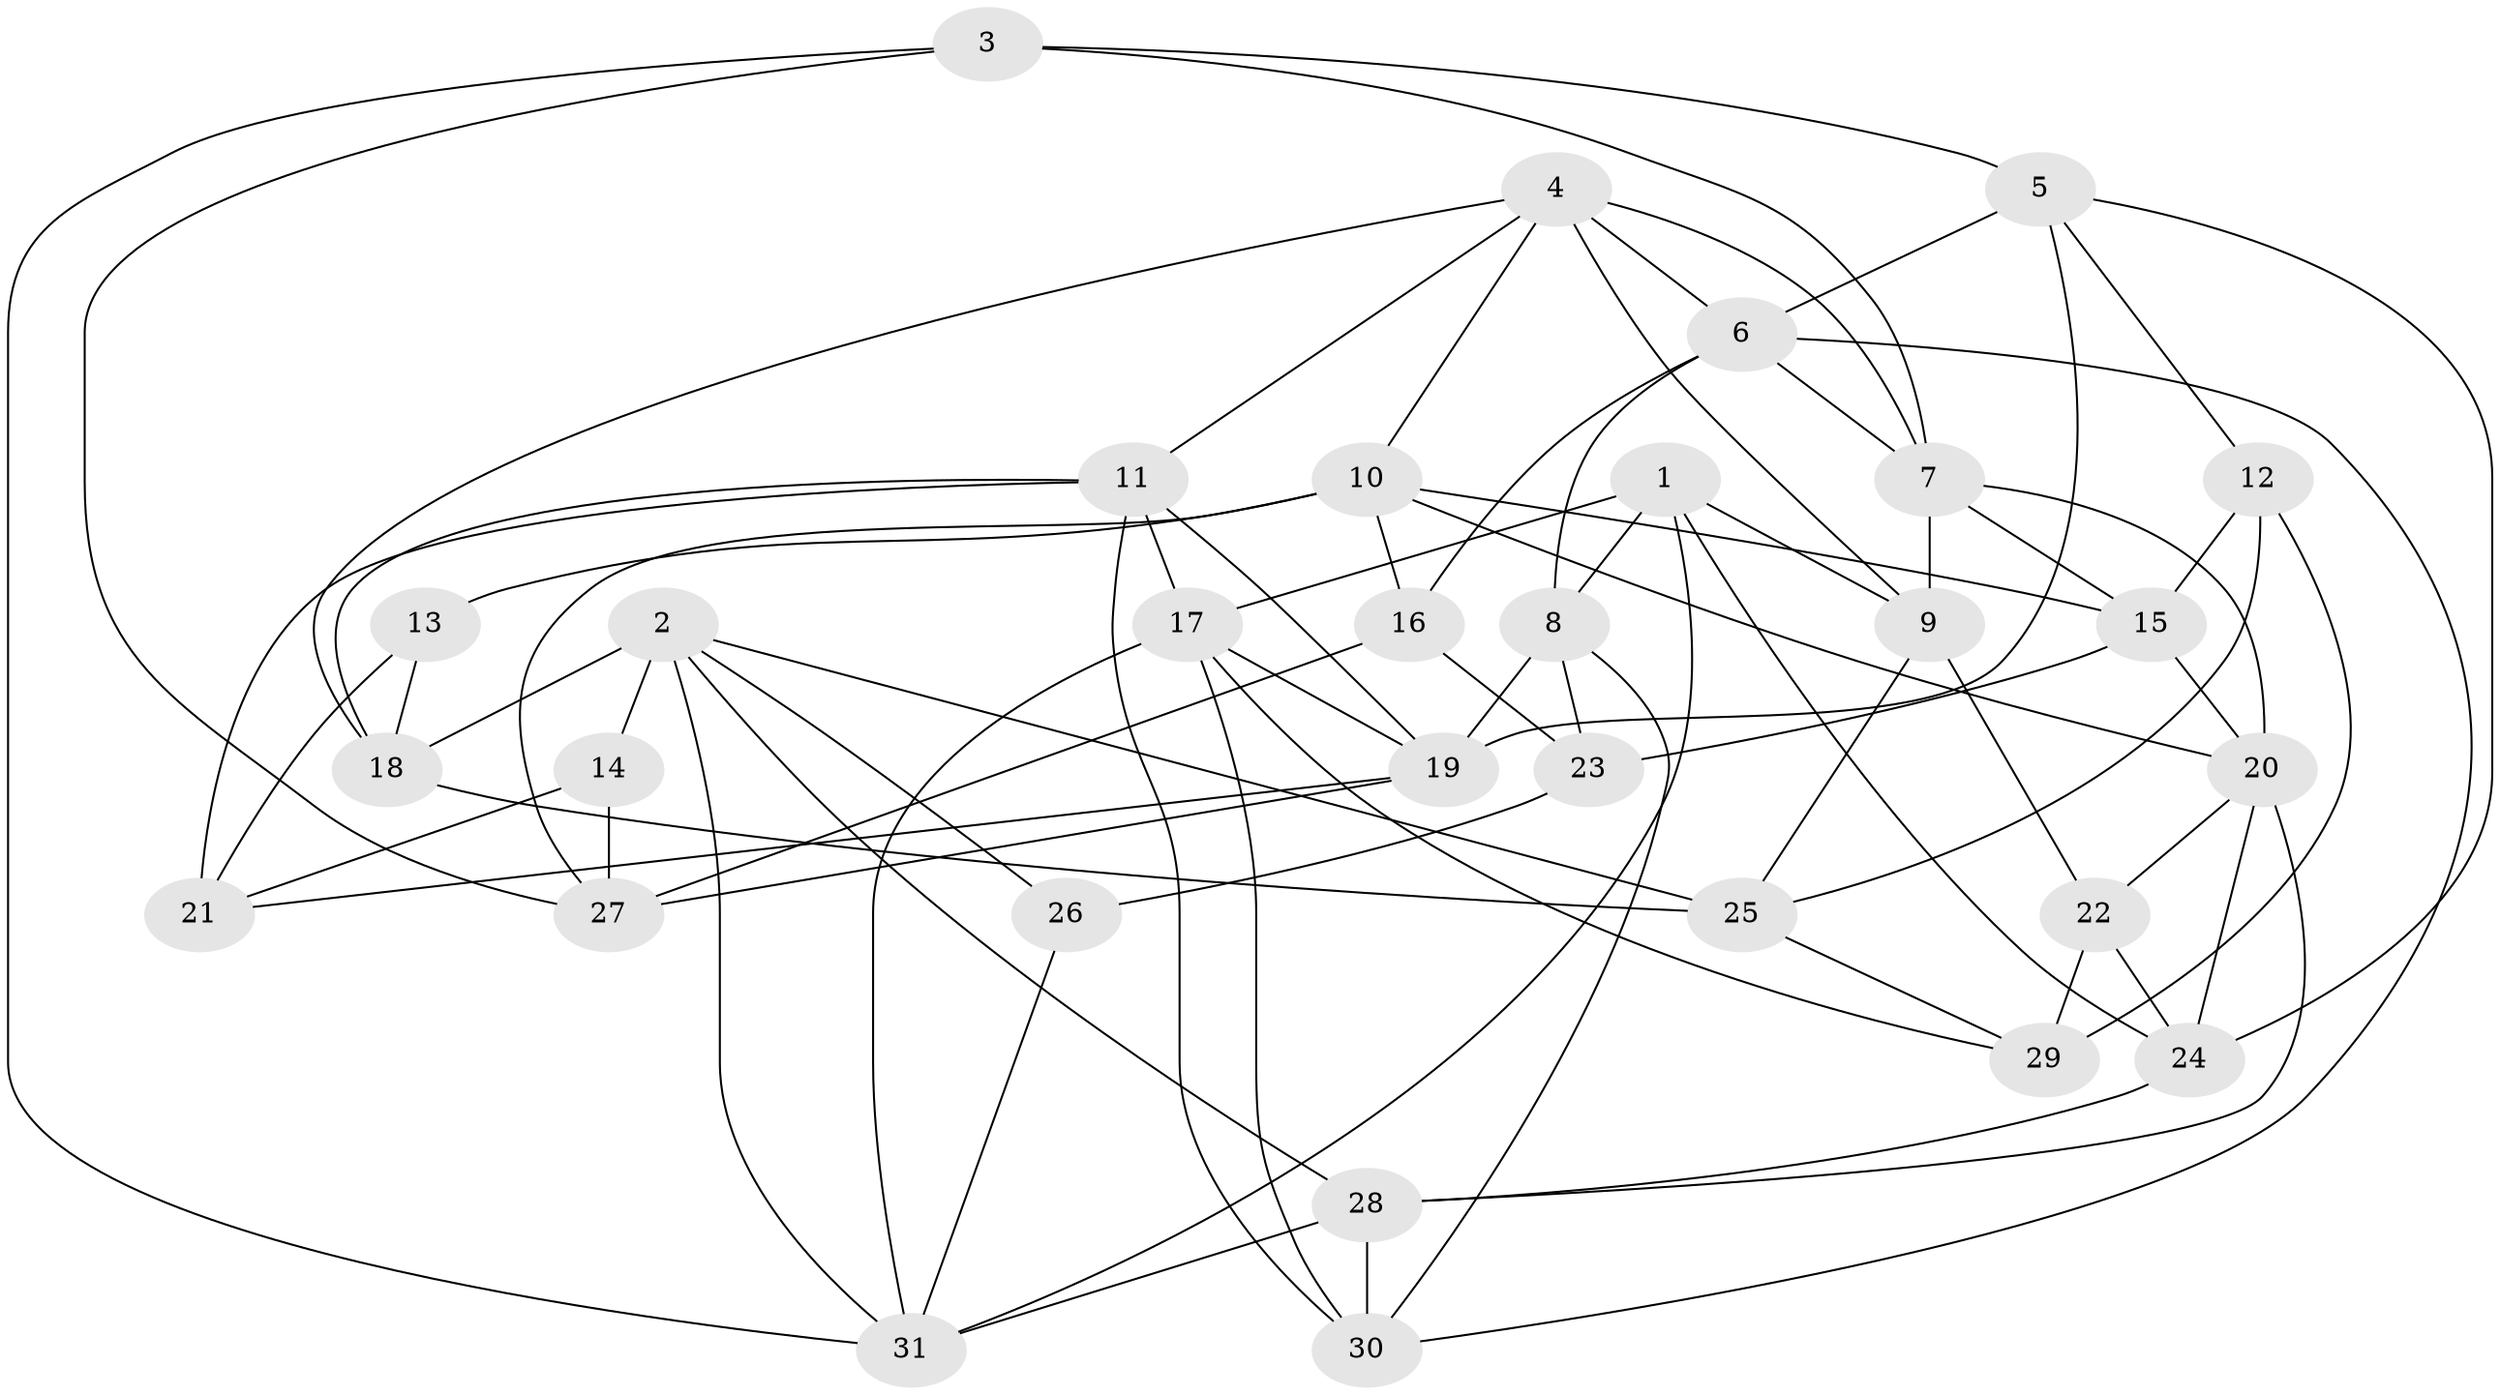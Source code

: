 // original degree distribution, {4: 1.0}
// Generated by graph-tools (version 1.1) at 2025/38/03/04/25 23:38:11]
// undirected, 31 vertices, 76 edges
graph export_dot {
  node [color=gray90,style=filled];
  1;
  2;
  3;
  4;
  5;
  6;
  7;
  8;
  9;
  10;
  11;
  12;
  13;
  14;
  15;
  16;
  17;
  18;
  19;
  20;
  21;
  22;
  23;
  24;
  25;
  26;
  27;
  28;
  29;
  30;
  31;
  1 -- 8 [weight=1.0];
  1 -- 9 [weight=2.0];
  1 -- 17 [weight=1.0];
  1 -- 24 [weight=1.0];
  1 -- 31 [weight=1.0];
  2 -- 14 [weight=3.0];
  2 -- 18 [weight=1.0];
  2 -- 25 [weight=1.0];
  2 -- 26 [weight=1.0];
  2 -- 28 [weight=1.0];
  2 -- 31 [weight=1.0];
  3 -- 5 [weight=1.0];
  3 -- 7 [weight=1.0];
  3 -- 27 [weight=1.0];
  3 -- 31 [weight=1.0];
  4 -- 6 [weight=1.0];
  4 -- 7 [weight=1.0];
  4 -- 9 [weight=1.0];
  4 -- 10 [weight=1.0];
  4 -- 11 [weight=1.0];
  4 -- 18 [weight=1.0];
  5 -- 6 [weight=1.0];
  5 -- 12 [weight=1.0];
  5 -- 19 [weight=2.0];
  5 -- 24 [weight=1.0];
  6 -- 7 [weight=1.0];
  6 -- 8 [weight=1.0];
  6 -- 16 [weight=1.0];
  6 -- 30 [weight=1.0];
  7 -- 9 [weight=1.0];
  7 -- 15 [weight=1.0];
  7 -- 20 [weight=1.0];
  8 -- 19 [weight=1.0];
  8 -- 23 [weight=2.0];
  8 -- 30 [weight=1.0];
  9 -- 22 [weight=1.0];
  9 -- 25 [weight=1.0];
  10 -- 13 [weight=1.0];
  10 -- 15 [weight=1.0];
  10 -- 16 [weight=1.0];
  10 -- 20 [weight=1.0];
  10 -- 27 [weight=1.0];
  11 -- 17 [weight=1.0];
  11 -- 18 [weight=1.0];
  11 -- 19 [weight=2.0];
  11 -- 21 [weight=2.0];
  11 -- 30 [weight=1.0];
  12 -- 15 [weight=2.0];
  12 -- 25 [weight=1.0];
  12 -- 29 [weight=2.0];
  13 -- 18 [weight=1.0];
  13 -- 21 [weight=2.0];
  14 -- 21 [weight=1.0];
  14 -- 27 [weight=2.0];
  15 -- 20 [weight=1.0];
  15 -- 23 [weight=1.0];
  16 -- 23 [weight=1.0];
  16 -- 27 [weight=1.0];
  17 -- 19 [weight=1.0];
  17 -- 29 [weight=1.0];
  17 -- 30 [weight=1.0];
  17 -- 31 [weight=1.0];
  18 -- 25 [weight=2.0];
  19 -- 21 [weight=1.0];
  19 -- 27 [weight=1.0];
  20 -- 22 [weight=1.0];
  20 -- 24 [weight=1.0];
  20 -- 28 [weight=1.0];
  22 -- 24 [weight=2.0];
  22 -- 29 [weight=2.0];
  23 -- 26 [weight=2.0];
  24 -- 28 [weight=1.0];
  25 -- 29 [weight=1.0];
  26 -- 31 [weight=1.0];
  28 -- 30 [weight=2.0];
  28 -- 31 [weight=1.0];
}
